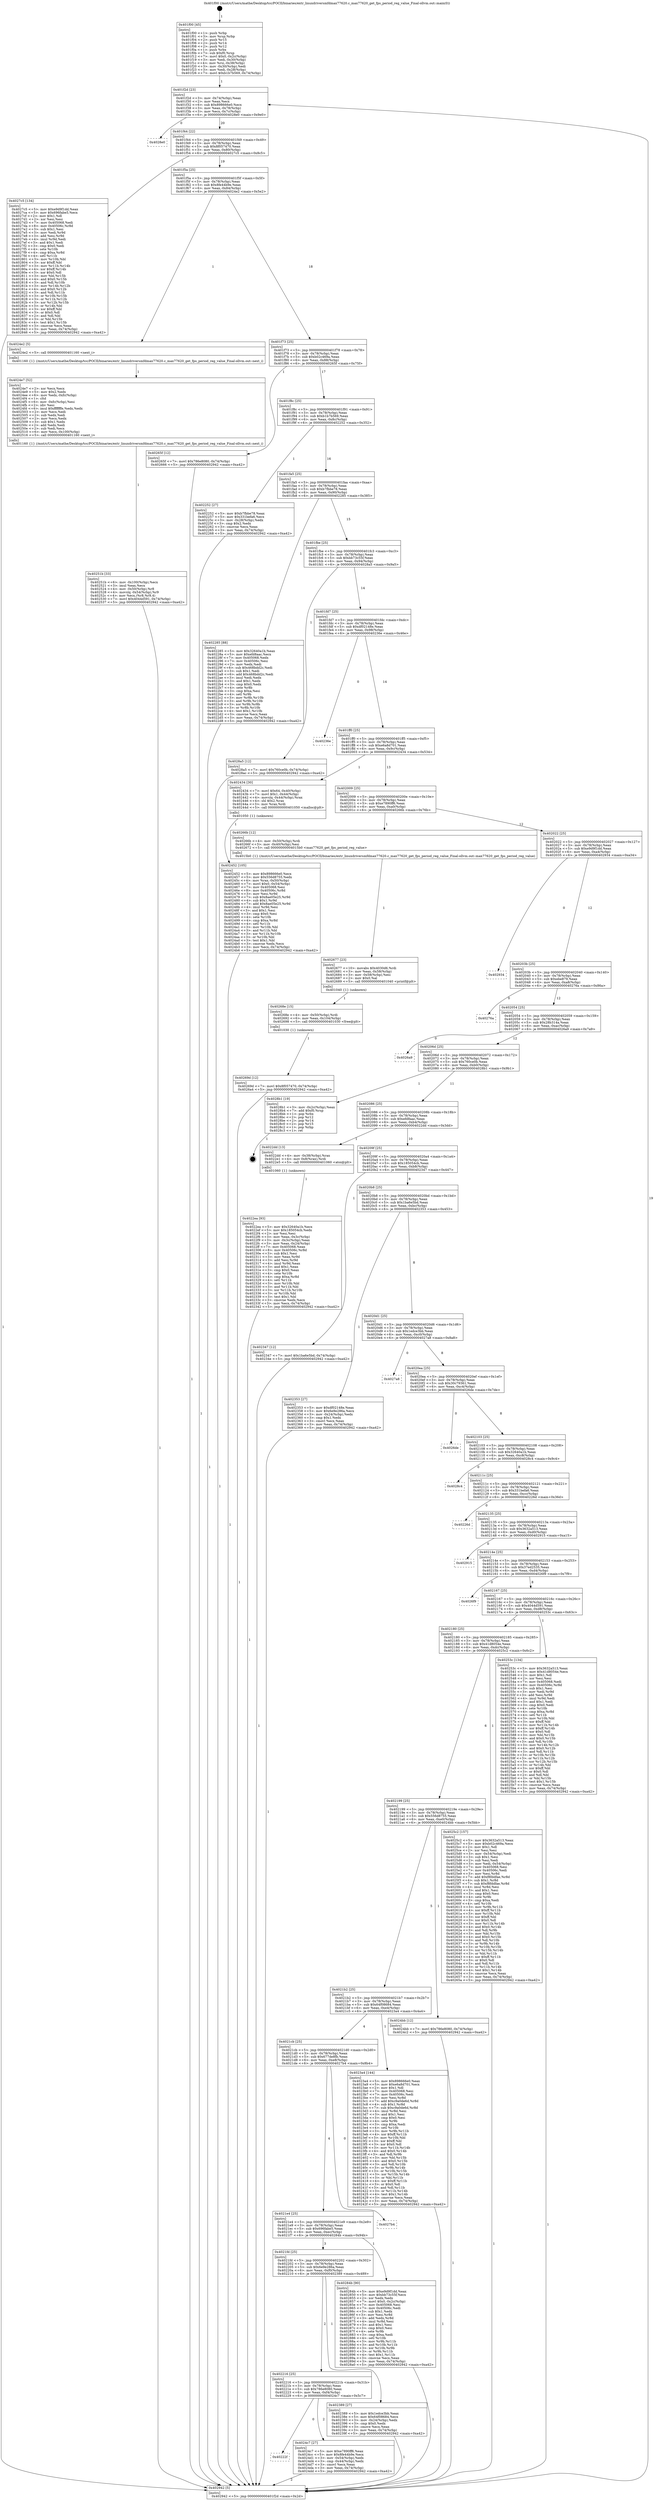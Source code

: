 digraph "0x401f00" {
  label = "0x401f00 (/mnt/c/Users/mathe/Desktop/tcc/POCII/binaries/extr_linuxdriversmfdmax77620.c_max77620_get_fps_period_reg_value_Final-ollvm.out::main(0))"
  labelloc = "t"
  node[shape=record]

  Entry [label="",width=0.3,height=0.3,shape=circle,fillcolor=black,style=filled]
  "0x401f2d" [label="{
     0x401f2d [23]\l
     | [instrs]\l
     &nbsp;&nbsp;0x401f2d \<+3\>: mov -0x74(%rbp),%eax\l
     &nbsp;&nbsp;0x401f30 \<+2\>: mov %eax,%ecx\l
     &nbsp;&nbsp;0x401f32 \<+6\>: sub $0x898666e0,%ecx\l
     &nbsp;&nbsp;0x401f38 \<+3\>: mov %eax,-0x78(%rbp)\l
     &nbsp;&nbsp;0x401f3b \<+3\>: mov %ecx,-0x7c(%rbp)\l
     &nbsp;&nbsp;0x401f3e \<+6\>: je 00000000004028e0 \<main+0x9e0\>\l
  }"]
  "0x4028e0" [label="{
     0x4028e0\l
  }", style=dashed]
  "0x401f44" [label="{
     0x401f44 [22]\l
     | [instrs]\l
     &nbsp;&nbsp;0x401f44 \<+5\>: jmp 0000000000401f49 \<main+0x49\>\l
     &nbsp;&nbsp;0x401f49 \<+3\>: mov -0x78(%rbp),%eax\l
     &nbsp;&nbsp;0x401f4c \<+5\>: sub $0x8f057470,%eax\l
     &nbsp;&nbsp;0x401f51 \<+3\>: mov %eax,-0x80(%rbp)\l
     &nbsp;&nbsp;0x401f54 \<+6\>: je 00000000004027c5 \<main+0x8c5\>\l
  }"]
  Exit [label="",width=0.3,height=0.3,shape=circle,fillcolor=black,style=filled,peripheries=2]
  "0x4027c5" [label="{
     0x4027c5 [134]\l
     | [instrs]\l
     &nbsp;&nbsp;0x4027c5 \<+5\>: mov $0xe9d9f1dd,%eax\l
     &nbsp;&nbsp;0x4027ca \<+5\>: mov $0x696fabe5,%ecx\l
     &nbsp;&nbsp;0x4027cf \<+2\>: mov $0x1,%dl\l
     &nbsp;&nbsp;0x4027d1 \<+2\>: xor %esi,%esi\l
     &nbsp;&nbsp;0x4027d3 \<+7\>: mov 0x405068,%edi\l
     &nbsp;&nbsp;0x4027da \<+8\>: mov 0x40506c,%r8d\l
     &nbsp;&nbsp;0x4027e2 \<+3\>: sub $0x1,%esi\l
     &nbsp;&nbsp;0x4027e5 \<+3\>: mov %edi,%r9d\l
     &nbsp;&nbsp;0x4027e8 \<+3\>: add %esi,%r9d\l
     &nbsp;&nbsp;0x4027eb \<+4\>: imul %r9d,%edi\l
     &nbsp;&nbsp;0x4027ef \<+3\>: and $0x1,%edi\l
     &nbsp;&nbsp;0x4027f2 \<+3\>: cmp $0x0,%edi\l
     &nbsp;&nbsp;0x4027f5 \<+4\>: sete %r10b\l
     &nbsp;&nbsp;0x4027f9 \<+4\>: cmp $0xa,%r8d\l
     &nbsp;&nbsp;0x4027fd \<+4\>: setl %r11b\l
     &nbsp;&nbsp;0x402801 \<+3\>: mov %r10b,%bl\l
     &nbsp;&nbsp;0x402804 \<+3\>: xor $0xff,%bl\l
     &nbsp;&nbsp;0x402807 \<+3\>: mov %r11b,%r14b\l
     &nbsp;&nbsp;0x40280a \<+4\>: xor $0xff,%r14b\l
     &nbsp;&nbsp;0x40280e \<+3\>: xor $0x0,%dl\l
     &nbsp;&nbsp;0x402811 \<+3\>: mov %bl,%r15b\l
     &nbsp;&nbsp;0x402814 \<+4\>: and $0x0,%r15b\l
     &nbsp;&nbsp;0x402818 \<+3\>: and %dl,%r10b\l
     &nbsp;&nbsp;0x40281b \<+3\>: mov %r14b,%r12b\l
     &nbsp;&nbsp;0x40281e \<+4\>: and $0x0,%r12b\l
     &nbsp;&nbsp;0x402822 \<+3\>: and %dl,%r11b\l
     &nbsp;&nbsp;0x402825 \<+3\>: or %r10b,%r15b\l
     &nbsp;&nbsp;0x402828 \<+3\>: or %r11b,%r12b\l
     &nbsp;&nbsp;0x40282b \<+3\>: xor %r12b,%r15b\l
     &nbsp;&nbsp;0x40282e \<+3\>: or %r14b,%bl\l
     &nbsp;&nbsp;0x402831 \<+3\>: xor $0xff,%bl\l
     &nbsp;&nbsp;0x402834 \<+3\>: or $0x0,%dl\l
     &nbsp;&nbsp;0x402837 \<+2\>: and %dl,%bl\l
     &nbsp;&nbsp;0x402839 \<+3\>: or %bl,%r15b\l
     &nbsp;&nbsp;0x40283c \<+4\>: test $0x1,%r15b\l
     &nbsp;&nbsp;0x402840 \<+3\>: cmovne %ecx,%eax\l
     &nbsp;&nbsp;0x402843 \<+3\>: mov %eax,-0x74(%rbp)\l
     &nbsp;&nbsp;0x402846 \<+5\>: jmp 0000000000402942 \<main+0xa42\>\l
  }"]
  "0x401f5a" [label="{
     0x401f5a [25]\l
     | [instrs]\l
     &nbsp;&nbsp;0x401f5a \<+5\>: jmp 0000000000401f5f \<main+0x5f\>\l
     &nbsp;&nbsp;0x401f5f \<+3\>: mov -0x78(%rbp),%eax\l
     &nbsp;&nbsp;0x401f62 \<+5\>: sub $0x8fe44b9e,%eax\l
     &nbsp;&nbsp;0x401f67 \<+6\>: mov %eax,-0x84(%rbp)\l
     &nbsp;&nbsp;0x401f6d \<+6\>: je 00000000004024e2 \<main+0x5e2\>\l
  }"]
  "0x40269d" [label="{
     0x40269d [12]\l
     | [instrs]\l
     &nbsp;&nbsp;0x40269d \<+7\>: movl $0x8f057470,-0x74(%rbp)\l
     &nbsp;&nbsp;0x4026a4 \<+5\>: jmp 0000000000402942 \<main+0xa42\>\l
  }"]
  "0x4024e2" [label="{
     0x4024e2 [5]\l
     | [instrs]\l
     &nbsp;&nbsp;0x4024e2 \<+5\>: call 0000000000401160 \<next_i\>\l
     | [calls]\l
     &nbsp;&nbsp;0x401160 \{1\} (/mnt/c/Users/mathe/Desktop/tcc/POCII/binaries/extr_linuxdriversmfdmax77620.c_max77620_get_fps_period_reg_value_Final-ollvm.out::next_i)\l
  }"]
  "0x401f73" [label="{
     0x401f73 [25]\l
     | [instrs]\l
     &nbsp;&nbsp;0x401f73 \<+5\>: jmp 0000000000401f78 \<main+0x78\>\l
     &nbsp;&nbsp;0x401f78 \<+3\>: mov -0x78(%rbp),%eax\l
     &nbsp;&nbsp;0x401f7b \<+5\>: sub $0xb02c469a,%eax\l
     &nbsp;&nbsp;0x401f80 \<+6\>: mov %eax,-0x88(%rbp)\l
     &nbsp;&nbsp;0x401f86 \<+6\>: je 000000000040265f \<main+0x75f\>\l
  }"]
  "0x40268e" [label="{
     0x40268e [15]\l
     | [instrs]\l
     &nbsp;&nbsp;0x40268e \<+4\>: mov -0x50(%rbp),%rdi\l
     &nbsp;&nbsp;0x402692 \<+6\>: mov %eax,-0x104(%rbp)\l
     &nbsp;&nbsp;0x402698 \<+5\>: call 0000000000401030 \<free@plt\>\l
     | [calls]\l
     &nbsp;&nbsp;0x401030 \{1\} (unknown)\l
  }"]
  "0x40265f" [label="{
     0x40265f [12]\l
     | [instrs]\l
     &nbsp;&nbsp;0x40265f \<+7\>: movl $0x786e8080,-0x74(%rbp)\l
     &nbsp;&nbsp;0x402666 \<+5\>: jmp 0000000000402942 \<main+0xa42\>\l
  }"]
  "0x401f8c" [label="{
     0x401f8c [25]\l
     | [instrs]\l
     &nbsp;&nbsp;0x401f8c \<+5\>: jmp 0000000000401f91 \<main+0x91\>\l
     &nbsp;&nbsp;0x401f91 \<+3\>: mov -0x78(%rbp),%eax\l
     &nbsp;&nbsp;0x401f94 \<+5\>: sub $0xb1b7b569,%eax\l
     &nbsp;&nbsp;0x401f99 \<+6\>: mov %eax,-0x8c(%rbp)\l
     &nbsp;&nbsp;0x401f9f \<+6\>: je 0000000000402252 \<main+0x352\>\l
  }"]
  "0x402677" [label="{
     0x402677 [23]\l
     | [instrs]\l
     &nbsp;&nbsp;0x402677 \<+10\>: movabs $0x4030d6,%rdi\l
     &nbsp;&nbsp;0x402681 \<+3\>: mov %eax,-0x58(%rbp)\l
     &nbsp;&nbsp;0x402684 \<+3\>: mov -0x58(%rbp),%esi\l
     &nbsp;&nbsp;0x402687 \<+2\>: mov $0x0,%al\l
     &nbsp;&nbsp;0x402689 \<+5\>: call 0000000000401040 \<printf@plt\>\l
     | [calls]\l
     &nbsp;&nbsp;0x401040 \{1\} (unknown)\l
  }"]
  "0x402252" [label="{
     0x402252 [27]\l
     | [instrs]\l
     &nbsp;&nbsp;0x402252 \<+5\>: mov $0xb7fbbe78,%eax\l
     &nbsp;&nbsp;0x402257 \<+5\>: mov $0x331befa6,%ecx\l
     &nbsp;&nbsp;0x40225c \<+3\>: mov -0x28(%rbp),%edx\l
     &nbsp;&nbsp;0x40225f \<+3\>: cmp $0x2,%edx\l
     &nbsp;&nbsp;0x402262 \<+3\>: cmovne %ecx,%eax\l
     &nbsp;&nbsp;0x402265 \<+3\>: mov %eax,-0x74(%rbp)\l
     &nbsp;&nbsp;0x402268 \<+5\>: jmp 0000000000402942 \<main+0xa42\>\l
  }"]
  "0x401fa5" [label="{
     0x401fa5 [25]\l
     | [instrs]\l
     &nbsp;&nbsp;0x401fa5 \<+5\>: jmp 0000000000401faa \<main+0xaa\>\l
     &nbsp;&nbsp;0x401faa \<+3\>: mov -0x78(%rbp),%eax\l
     &nbsp;&nbsp;0x401fad \<+5\>: sub $0xb7fbbe78,%eax\l
     &nbsp;&nbsp;0x401fb2 \<+6\>: mov %eax,-0x90(%rbp)\l
     &nbsp;&nbsp;0x401fb8 \<+6\>: je 0000000000402285 \<main+0x385\>\l
  }"]
  "0x402942" [label="{
     0x402942 [5]\l
     | [instrs]\l
     &nbsp;&nbsp;0x402942 \<+5\>: jmp 0000000000401f2d \<main+0x2d\>\l
  }"]
  "0x401f00" [label="{
     0x401f00 [45]\l
     | [instrs]\l
     &nbsp;&nbsp;0x401f00 \<+1\>: push %rbp\l
     &nbsp;&nbsp;0x401f01 \<+3\>: mov %rsp,%rbp\l
     &nbsp;&nbsp;0x401f04 \<+2\>: push %r15\l
     &nbsp;&nbsp;0x401f06 \<+2\>: push %r14\l
     &nbsp;&nbsp;0x401f08 \<+2\>: push %r12\l
     &nbsp;&nbsp;0x401f0a \<+1\>: push %rbx\l
     &nbsp;&nbsp;0x401f0b \<+7\>: sub $0xf0,%rsp\l
     &nbsp;&nbsp;0x401f12 \<+7\>: movl $0x0,-0x2c(%rbp)\l
     &nbsp;&nbsp;0x401f19 \<+3\>: mov %edi,-0x30(%rbp)\l
     &nbsp;&nbsp;0x401f1c \<+4\>: mov %rsi,-0x38(%rbp)\l
     &nbsp;&nbsp;0x401f20 \<+3\>: mov -0x30(%rbp),%edi\l
     &nbsp;&nbsp;0x401f23 \<+3\>: mov %edi,-0x28(%rbp)\l
     &nbsp;&nbsp;0x401f26 \<+7\>: movl $0xb1b7b569,-0x74(%rbp)\l
  }"]
  "0x40251b" [label="{
     0x40251b [33]\l
     | [instrs]\l
     &nbsp;&nbsp;0x40251b \<+6\>: mov -0x100(%rbp),%ecx\l
     &nbsp;&nbsp;0x402521 \<+3\>: imul %eax,%ecx\l
     &nbsp;&nbsp;0x402524 \<+4\>: mov -0x50(%rbp),%r8\l
     &nbsp;&nbsp;0x402528 \<+4\>: movslq -0x54(%rbp),%r9\l
     &nbsp;&nbsp;0x40252c \<+4\>: mov %ecx,(%r8,%r9,4)\l
     &nbsp;&nbsp;0x402530 \<+7\>: movl $0x4044d591,-0x74(%rbp)\l
     &nbsp;&nbsp;0x402537 \<+5\>: jmp 0000000000402942 \<main+0xa42\>\l
  }"]
  "0x402285" [label="{
     0x402285 [88]\l
     | [instrs]\l
     &nbsp;&nbsp;0x402285 \<+5\>: mov $0x32640a1b,%eax\l
     &nbsp;&nbsp;0x40228a \<+5\>: mov $0xefd8aac,%ecx\l
     &nbsp;&nbsp;0x40228f \<+7\>: mov 0x405068,%edx\l
     &nbsp;&nbsp;0x402296 \<+7\>: mov 0x40506c,%esi\l
     &nbsp;&nbsp;0x40229d \<+2\>: mov %edx,%edi\l
     &nbsp;&nbsp;0x40229f \<+6\>: sub $0x468bdd2c,%edi\l
     &nbsp;&nbsp;0x4022a5 \<+3\>: sub $0x1,%edi\l
     &nbsp;&nbsp;0x4022a8 \<+6\>: add $0x468bdd2c,%edi\l
     &nbsp;&nbsp;0x4022ae \<+3\>: imul %edi,%edx\l
     &nbsp;&nbsp;0x4022b1 \<+3\>: and $0x1,%edx\l
     &nbsp;&nbsp;0x4022b4 \<+3\>: cmp $0x0,%edx\l
     &nbsp;&nbsp;0x4022b7 \<+4\>: sete %r8b\l
     &nbsp;&nbsp;0x4022bb \<+3\>: cmp $0xa,%esi\l
     &nbsp;&nbsp;0x4022be \<+4\>: setl %r9b\l
     &nbsp;&nbsp;0x4022c2 \<+3\>: mov %r8b,%r10b\l
     &nbsp;&nbsp;0x4022c5 \<+3\>: and %r9b,%r10b\l
     &nbsp;&nbsp;0x4022c8 \<+3\>: xor %r9b,%r8b\l
     &nbsp;&nbsp;0x4022cb \<+3\>: or %r8b,%r10b\l
     &nbsp;&nbsp;0x4022ce \<+4\>: test $0x1,%r10b\l
     &nbsp;&nbsp;0x4022d2 \<+3\>: cmovne %ecx,%eax\l
     &nbsp;&nbsp;0x4022d5 \<+3\>: mov %eax,-0x74(%rbp)\l
     &nbsp;&nbsp;0x4022d8 \<+5\>: jmp 0000000000402942 \<main+0xa42\>\l
  }"]
  "0x401fbe" [label="{
     0x401fbe [25]\l
     | [instrs]\l
     &nbsp;&nbsp;0x401fbe \<+5\>: jmp 0000000000401fc3 \<main+0xc3\>\l
     &nbsp;&nbsp;0x401fc3 \<+3\>: mov -0x78(%rbp),%eax\l
     &nbsp;&nbsp;0x401fc6 \<+5\>: sub $0xbb73c55f,%eax\l
     &nbsp;&nbsp;0x401fcb \<+6\>: mov %eax,-0x94(%rbp)\l
     &nbsp;&nbsp;0x401fd1 \<+6\>: je 00000000004028a5 \<main+0x9a5\>\l
  }"]
  "0x4024e7" [label="{
     0x4024e7 [52]\l
     | [instrs]\l
     &nbsp;&nbsp;0x4024e7 \<+2\>: xor %ecx,%ecx\l
     &nbsp;&nbsp;0x4024e9 \<+5\>: mov $0x2,%edx\l
     &nbsp;&nbsp;0x4024ee \<+6\>: mov %edx,-0xfc(%rbp)\l
     &nbsp;&nbsp;0x4024f4 \<+1\>: cltd\l
     &nbsp;&nbsp;0x4024f5 \<+6\>: mov -0xfc(%rbp),%esi\l
     &nbsp;&nbsp;0x4024fb \<+2\>: idiv %esi\l
     &nbsp;&nbsp;0x4024fd \<+6\>: imul $0xfffffffe,%edx,%edx\l
     &nbsp;&nbsp;0x402503 \<+2\>: mov %ecx,%edi\l
     &nbsp;&nbsp;0x402505 \<+2\>: sub %edx,%edi\l
     &nbsp;&nbsp;0x402507 \<+2\>: mov %ecx,%edx\l
     &nbsp;&nbsp;0x402509 \<+3\>: sub $0x1,%edx\l
     &nbsp;&nbsp;0x40250c \<+2\>: add %edx,%edi\l
     &nbsp;&nbsp;0x40250e \<+2\>: sub %edi,%ecx\l
     &nbsp;&nbsp;0x402510 \<+6\>: mov %ecx,-0x100(%rbp)\l
     &nbsp;&nbsp;0x402516 \<+5\>: call 0000000000401160 \<next_i\>\l
     | [calls]\l
     &nbsp;&nbsp;0x401160 \{1\} (/mnt/c/Users/mathe/Desktop/tcc/POCII/binaries/extr_linuxdriversmfdmax77620.c_max77620_get_fps_period_reg_value_Final-ollvm.out::next_i)\l
  }"]
  "0x4028a5" [label="{
     0x4028a5 [12]\l
     | [instrs]\l
     &nbsp;&nbsp;0x4028a5 \<+7\>: movl $0x760ce0b,-0x74(%rbp)\l
     &nbsp;&nbsp;0x4028ac \<+5\>: jmp 0000000000402942 \<main+0xa42\>\l
  }"]
  "0x401fd7" [label="{
     0x401fd7 [25]\l
     | [instrs]\l
     &nbsp;&nbsp;0x401fd7 \<+5\>: jmp 0000000000401fdc \<main+0xdc\>\l
     &nbsp;&nbsp;0x401fdc \<+3\>: mov -0x78(%rbp),%eax\l
     &nbsp;&nbsp;0x401fdf \<+5\>: sub $0xdf02148e,%eax\l
     &nbsp;&nbsp;0x401fe4 \<+6\>: mov %eax,-0x98(%rbp)\l
     &nbsp;&nbsp;0x401fea \<+6\>: je 000000000040236e \<main+0x46e\>\l
  }"]
  "0x40222f" [label="{
     0x40222f\l
  }", style=dashed]
  "0x40236e" [label="{
     0x40236e\l
  }", style=dashed]
  "0x401ff0" [label="{
     0x401ff0 [25]\l
     | [instrs]\l
     &nbsp;&nbsp;0x401ff0 \<+5\>: jmp 0000000000401ff5 \<main+0xf5\>\l
     &nbsp;&nbsp;0x401ff5 \<+3\>: mov -0x78(%rbp),%eax\l
     &nbsp;&nbsp;0x401ff8 \<+5\>: sub $0xe6a8d701,%eax\l
     &nbsp;&nbsp;0x401ffd \<+6\>: mov %eax,-0x9c(%rbp)\l
     &nbsp;&nbsp;0x402003 \<+6\>: je 0000000000402434 \<main+0x534\>\l
  }"]
  "0x4024c7" [label="{
     0x4024c7 [27]\l
     | [instrs]\l
     &nbsp;&nbsp;0x4024c7 \<+5\>: mov $0xe7890ff6,%eax\l
     &nbsp;&nbsp;0x4024cc \<+5\>: mov $0x8fe44b9e,%ecx\l
     &nbsp;&nbsp;0x4024d1 \<+3\>: mov -0x54(%rbp),%edx\l
     &nbsp;&nbsp;0x4024d4 \<+3\>: cmp -0x44(%rbp),%edx\l
     &nbsp;&nbsp;0x4024d7 \<+3\>: cmovl %ecx,%eax\l
     &nbsp;&nbsp;0x4024da \<+3\>: mov %eax,-0x74(%rbp)\l
     &nbsp;&nbsp;0x4024dd \<+5\>: jmp 0000000000402942 \<main+0xa42\>\l
  }"]
  "0x402434" [label="{
     0x402434 [30]\l
     | [instrs]\l
     &nbsp;&nbsp;0x402434 \<+7\>: movl $0x64,-0x40(%rbp)\l
     &nbsp;&nbsp;0x40243b \<+7\>: movl $0x1,-0x44(%rbp)\l
     &nbsp;&nbsp;0x402442 \<+4\>: movslq -0x44(%rbp),%rax\l
     &nbsp;&nbsp;0x402446 \<+4\>: shl $0x2,%rax\l
     &nbsp;&nbsp;0x40244a \<+3\>: mov %rax,%rdi\l
     &nbsp;&nbsp;0x40244d \<+5\>: call 0000000000401050 \<malloc@plt\>\l
     | [calls]\l
     &nbsp;&nbsp;0x401050 \{1\} (unknown)\l
  }"]
  "0x402009" [label="{
     0x402009 [25]\l
     | [instrs]\l
     &nbsp;&nbsp;0x402009 \<+5\>: jmp 000000000040200e \<main+0x10e\>\l
     &nbsp;&nbsp;0x40200e \<+3\>: mov -0x78(%rbp),%eax\l
     &nbsp;&nbsp;0x402011 \<+5\>: sub $0xe7890ff6,%eax\l
     &nbsp;&nbsp;0x402016 \<+6\>: mov %eax,-0xa0(%rbp)\l
     &nbsp;&nbsp;0x40201c \<+6\>: je 000000000040266b \<main+0x76b\>\l
  }"]
  "0x402452" [label="{
     0x402452 [105]\l
     | [instrs]\l
     &nbsp;&nbsp;0x402452 \<+5\>: mov $0x898666e0,%ecx\l
     &nbsp;&nbsp;0x402457 \<+5\>: mov $0x556d8755,%edx\l
     &nbsp;&nbsp;0x40245c \<+4\>: mov %rax,-0x50(%rbp)\l
     &nbsp;&nbsp;0x402460 \<+7\>: movl $0x0,-0x54(%rbp)\l
     &nbsp;&nbsp;0x402467 \<+7\>: mov 0x405068,%esi\l
     &nbsp;&nbsp;0x40246e \<+8\>: mov 0x40506c,%r8d\l
     &nbsp;&nbsp;0x402476 \<+3\>: mov %esi,%r9d\l
     &nbsp;&nbsp;0x402479 \<+7\>: sub $0x8ae05e25,%r9d\l
     &nbsp;&nbsp;0x402480 \<+4\>: sub $0x1,%r9d\l
     &nbsp;&nbsp;0x402484 \<+7\>: add $0x8ae05e25,%r9d\l
     &nbsp;&nbsp;0x40248b \<+4\>: imul %r9d,%esi\l
     &nbsp;&nbsp;0x40248f \<+3\>: and $0x1,%esi\l
     &nbsp;&nbsp;0x402492 \<+3\>: cmp $0x0,%esi\l
     &nbsp;&nbsp;0x402495 \<+4\>: sete %r10b\l
     &nbsp;&nbsp;0x402499 \<+4\>: cmp $0xa,%r8d\l
     &nbsp;&nbsp;0x40249d \<+4\>: setl %r11b\l
     &nbsp;&nbsp;0x4024a1 \<+3\>: mov %r10b,%bl\l
     &nbsp;&nbsp;0x4024a4 \<+3\>: and %r11b,%bl\l
     &nbsp;&nbsp;0x4024a7 \<+3\>: xor %r11b,%r10b\l
     &nbsp;&nbsp;0x4024aa \<+3\>: or %r10b,%bl\l
     &nbsp;&nbsp;0x4024ad \<+3\>: test $0x1,%bl\l
     &nbsp;&nbsp;0x4024b0 \<+3\>: cmovne %edx,%ecx\l
     &nbsp;&nbsp;0x4024b3 \<+3\>: mov %ecx,-0x74(%rbp)\l
     &nbsp;&nbsp;0x4024b6 \<+5\>: jmp 0000000000402942 \<main+0xa42\>\l
  }"]
  "0x40266b" [label="{
     0x40266b [12]\l
     | [instrs]\l
     &nbsp;&nbsp;0x40266b \<+4\>: mov -0x50(%rbp),%rdi\l
     &nbsp;&nbsp;0x40266f \<+3\>: mov -0x40(%rbp),%esi\l
     &nbsp;&nbsp;0x402672 \<+5\>: call 00000000004015b0 \<max77620_get_fps_period_reg_value\>\l
     | [calls]\l
     &nbsp;&nbsp;0x4015b0 \{1\} (/mnt/c/Users/mathe/Desktop/tcc/POCII/binaries/extr_linuxdriversmfdmax77620.c_max77620_get_fps_period_reg_value_Final-ollvm.out::max77620_get_fps_period_reg_value)\l
  }"]
  "0x402022" [label="{
     0x402022 [25]\l
     | [instrs]\l
     &nbsp;&nbsp;0x402022 \<+5\>: jmp 0000000000402027 \<main+0x127\>\l
     &nbsp;&nbsp;0x402027 \<+3\>: mov -0x78(%rbp),%eax\l
     &nbsp;&nbsp;0x40202a \<+5\>: sub $0xe9d9f1dd,%eax\l
     &nbsp;&nbsp;0x40202f \<+6\>: mov %eax,-0xa4(%rbp)\l
     &nbsp;&nbsp;0x402035 \<+6\>: je 0000000000402934 \<main+0xa34\>\l
  }"]
  "0x402216" [label="{
     0x402216 [25]\l
     | [instrs]\l
     &nbsp;&nbsp;0x402216 \<+5\>: jmp 000000000040221b \<main+0x31b\>\l
     &nbsp;&nbsp;0x40221b \<+3\>: mov -0x78(%rbp),%eax\l
     &nbsp;&nbsp;0x40221e \<+5\>: sub $0x786e8080,%eax\l
     &nbsp;&nbsp;0x402223 \<+6\>: mov %eax,-0xf4(%rbp)\l
     &nbsp;&nbsp;0x402229 \<+6\>: je 00000000004024c7 \<main+0x5c7\>\l
  }"]
  "0x402934" [label="{
     0x402934\l
  }", style=dashed]
  "0x40203b" [label="{
     0x40203b [25]\l
     | [instrs]\l
     &nbsp;&nbsp;0x40203b \<+5\>: jmp 0000000000402040 \<main+0x140\>\l
     &nbsp;&nbsp;0x402040 \<+3\>: mov -0x78(%rbp),%eax\l
     &nbsp;&nbsp;0x402043 \<+5\>: sub $0xebe879,%eax\l
     &nbsp;&nbsp;0x402048 \<+6\>: mov %eax,-0xa8(%rbp)\l
     &nbsp;&nbsp;0x40204e \<+6\>: je 000000000040276a \<main+0x86a\>\l
  }"]
  "0x402389" [label="{
     0x402389 [27]\l
     | [instrs]\l
     &nbsp;&nbsp;0x402389 \<+5\>: mov $0x1edce3bb,%eax\l
     &nbsp;&nbsp;0x40238e \<+5\>: mov $0x64f08684,%ecx\l
     &nbsp;&nbsp;0x402393 \<+3\>: mov -0x24(%rbp),%edx\l
     &nbsp;&nbsp;0x402396 \<+3\>: cmp $0x0,%edx\l
     &nbsp;&nbsp;0x402399 \<+3\>: cmove %ecx,%eax\l
     &nbsp;&nbsp;0x40239c \<+3\>: mov %eax,-0x74(%rbp)\l
     &nbsp;&nbsp;0x40239f \<+5\>: jmp 0000000000402942 \<main+0xa42\>\l
  }"]
  "0x40276a" [label="{
     0x40276a\l
  }", style=dashed]
  "0x402054" [label="{
     0x402054 [25]\l
     | [instrs]\l
     &nbsp;&nbsp;0x402054 \<+5\>: jmp 0000000000402059 \<main+0x159\>\l
     &nbsp;&nbsp;0x402059 \<+3\>: mov -0x78(%rbp),%eax\l
     &nbsp;&nbsp;0x40205c \<+5\>: sub $0x28b314a,%eax\l
     &nbsp;&nbsp;0x402061 \<+6\>: mov %eax,-0xac(%rbp)\l
     &nbsp;&nbsp;0x402067 \<+6\>: je 00000000004026a9 \<main+0x7a9\>\l
  }"]
  "0x4021fd" [label="{
     0x4021fd [25]\l
     | [instrs]\l
     &nbsp;&nbsp;0x4021fd \<+5\>: jmp 0000000000402202 \<main+0x302\>\l
     &nbsp;&nbsp;0x402202 \<+3\>: mov -0x78(%rbp),%eax\l
     &nbsp;&nbsp;0x402205 \<+5\>: sub $0x6e9e286a,%eax\l
     &nbsp;&nbsp;0x40220a \<+6\>: mov %eax,-0xf0(%rbp)\l
     &nbsp;&nbsp;0x402210 \<+6\>: je 0000000000402389 \<main+0x489\>\l
  }"]
  "0x4026a9" [label="{
     0x4026a9\l
  }", style=dashed]
  "0x40206d" [label="{
     0x40206d [25]\l
     | [instrs]\l
     &nbsp;&nbsp;0x40206d \<+5\>: jmp 0000000000402072 \<main+0x172\>\l
     &nbsp;&nbsp;0x402072 \<+3\>: mov -0x78(%rbp),%eax\l
     &nbsp;&nbsp;0x402075 \<+5\>: sub $0x760ce0b,%eax\l
     &nbsp;&nbsp;0x40207a \<+6\>: mov %eax,-0xb0(%rbp)\l
     &nbsp;&nbsp;0x402080 \<+6\>: je 00000000004028b1 \<main+0x9b1\>\l
  }"]
  "0x40284b" [label="{
     0x40284b [90]\l
     | [instrs]\l
     &nbsp;&nbsp;0x40284b \<+5\>: mov $0xe9d9f1dd,%eax\l
     &nbsp;&nbsp;0x402850 \<+5\>: mov $0xbb73c55f,%ecx\l
     &nbsp;&nbsp;0x402855 \<+2\>: xor %edx,%edx\l
     &nbsp;&nbsp;0x402857 \<+7\>: movl $0x0,-0x2c(%rbp)\l
     &nbsp;&nbsp;0x40285e \<+7\>: mov 0x405068,%esi\l
     &nbsp;&nbsp;0x402865 \<+7\>: mov 0x40506c,%edi\l
     &nbsp;&nbsp;0x40286c \<+3\>: sub $0x1,%edx\l
     &nbsp;&nbsp;0x40286f \<+3\>: mov %esi,%r8d\l
     &nbsp;&nbsp;0x402872 \<+3\>: add %edx,%r8d\l
     &nbsp;&nbsp;0x402875 \<+4\>: imul %r8d,%esi\l
     &nbsp;&nbsp;0x402879 \<+3\>: and $0x1,%esi\l
     &nbsp;&nbsp;0x40287c \<+3\>: cmp $0x0,%esi\l
     &nbsp;&nbsp;0x40287f \<+4\>: sete %r9b\l
     &nbsp;&nbsp;0x402883 \<+3\>: cmp $0xa,%edi\l
     &nbsp;&nbsp;0x402886 \<+4\>: setl %r10b\l
     &nbsp;&nbsp;0x40288a \<+3\>: mov %r9b,%r11b\l
     &nbsp;&nbsp;0x40288d \<+3\>: and %r10b,%r11b\l
     &nbsp;&nbsp;0x402890 \<+3\>: xor %r10b,%r9b\l
     &nbsp;&nbsp;0x402893 \<+3\>: or %r9b,%r11b\l
     &nbsp;&nbsp;0x402896 \<+4\>: test $0x1,%r11b\l
     &nbsp;&nbsp;0x40289a \<+3\>: cmovne %ecx,%eax\l
     &nbsp;&nbsp;0x40289d \<+3\>: mov %eax,-0x74(%rbp)\l
     &nbsp;&nbsp;0x4028a0 \<+5\>: jmp 0000000000402942 \<main+0xa42\>\l
  }"]
  "0x4028b1" [label="{
     0x4028b1 [19]\l
     | [instrs]\l
     &nbsp;&nbsp;0x4028b1 \<+3\>: mov -0x2c(%rbp),%eax\l
     &nbsp;&nbsp;0x4028b4 \<+7\>: add $0xf0,%rsp\l
     &nbsp;&nbsp;0x4028bb \<+1\>: pop %rbx\l
     &nbsp;&nbsp;0x4028bc \<+2\>: pop %r12\l
     &nbsp;&nbsp;0x4028be \<+2\>: pop %r14\l
     &nbsp;&nbsp;0x4028c0 \<+2\>: pop %r15\l
     &nbsp;&nbsp;0x4028c2 \<+1\>: pop %rbp\l
     &nbsp;&nbsp;0x4028c3 \<+1\>: ret\l
  }"]
  "0x402086" [label="{
     0x402086 [25]\l
     | [instrs]\l
     &nbsp;&nbsp;0x402086 \<+5\>: jmp 000000000040208b \<main+0x18b\>\l
     &nbsp;&nbsp;0x40208b \<+3\>: mov -0x78(%rbp),%eax\l
     &nbsp;&nbsp;0x40208e \<+5\>: sub $0xefd8aac,%eax\l
     &nbsp;&nbsp;0x402093 \<+6\>: mov %eax,-0xb4(%rbp)\l
     &nbsp;&nbsp;0x402099 \<+6\>: je 00000000004022dd \<main+0x3dd\>\l
  }"]
  "0x4021e4" [label="{
     0x4021e4 [25]\l
     | [instrs]\l
     &nbsp;&nbsp;0x4021e4 \<+5\>: jmp 00000000004021e9 \<main+0x2e9\>\l
     &nbsp;&nbsp;0x4021e9 \<+3\>: mov -0x78(%rbp),%eax\l
     &nbsp;&nbsp;0x4021ec \<+5\>: sub $0x696fabe5,%eax\l
     &nbsp;&nbsp;0x4021f1 \<+6\>: mov %eax,-0xec(%rbp)\l
     &nbsp;&nbsp;0x4021f7 \<+6\>: je 000000000040284b \<main+0x94b\>\l
  }"]
  "0x4022dd" [label="{
     0x4022dd [13]\l
     | [instrs]\l
     &nbsp;&nbsp;0x4022dd \<+4\>: mov -0x38(%rbp),%rax\l
     &nbsp;&nbsp;0x4022e1 \<+4\>: mov 0x8(%rax),%rdi\l
     &nbsp;&nbsp;0x4022e5 \<+5\>: call 0000000000401060 \<atoi@plt\>\l
     | [calls]\l
     &nbsp;&nbsp;0x401060 \{1\} (unknown)\l
  }"]
  "0x40209f" [label="{
     0x40209f [25]\l
     | [instrs]\l
     &nbsp;&nbsp;0x40209f \<+5\>: jmp 00000000004020a4 \<main+0x1a4\>\l
     &nbsp;&nbsp;0x4020a4 \<+3\>: mov -0x78(%rbp),%eax\l
     &nbsp;&nbsp;0x4020a7 \<+5\>: sub $0x185054cb,%eax\l
     &nbsp;&nbsp;0x4020ac \<+6\>: mov %eax,-0xb8(%rbp)\l
     &nbsp;&nbsp;0x4020b2 \<+6\>: je 0000000000402347 \<main+0x447\>\l
  }"]
  "0x4022ea" [label="{
     0x4022ea [93]\l
     | [instrs]\l
     &nbsp;&nbsp;0x4022ea \<+5\>: mov $0x32640a1b,%ecx\l
     &nbsp;&nbsp;0x4022ef \<+5\>: mov $0x185054cb,%edx\l
     &nbsp;&nbsp;0x4022f4 \<+2\>: xor %esi,%esi\l
     &nbsp;&nbsp;0x4022f6 \<+3\>: mov %eax,-0x3c(%rbp)\l
     &nbsp;&nbsp;0x4022f9 \<+3\>: mov -0x3c(%rbp),%eax\l
     &nbsp;&nbsp;0x4022fc \<+3\>: mov %eax,-0x24(%rbp)\l
     &nbsp;&nbsp;0x4022ff \<+7\>: mov 0x405068,%eax\l
     &nbsp;&nbsp;0x402306 \<+8\>: mov 0x40506c,%r8d\l
     &nbsp;&nbsp;0x40230e \<+3\>: sub $0x1,%esi\l
     &nbsp;&nbsp;0x402311 \<+3\>: mov %eax,%r9d\l
     &nbsp;&nbsp;0x402314 \<+3\>: add %esi,%r9d\l
     &nbsp;&nbsp;0x402317 \<+4\>: imul %r9d,%eax\l
     &nbsp;&nbsp;0x40231b \<+3\>: and $0x1,%eax\l
     &nbsp;&nbsp;0x40231e \<+3\>: cmp $0x0,%eax\l
     &nbsp;&nbsp;0x402321 \<+4\>: sete %r10b\l
     &nbsp;&nbsp;0x402325 \<+4\>: cmp $0xa,%r8d\l
     &nbsp;&nbsp;0x402329 \<+4\>: setl %r11b\l
     &nbsp;&nbsp;0x40232d \<+3\>: mov %r10b,%bl\l
     &nbsp;&nbsp;0x402330 \<+3\>: and %r11b,%bl\l
     &nbsp;&nbsp;0x402333 \<+3\>: xor %r11b,%r10b\l
     &nbsp;&nbsp;0x402336 \<+3\>: or %r10b,%bl\l
     &nbsp;&nbsp;0x402339 \<+3\>: test $0x1,%bl\l
     &nbsp;&nbsp;0x40233c \<+3\>: cmovne %edx,%ecx\l
     &nbsp;&nbsp;0x40233f \<+3\>: mov %ecx,-0x74(%rbp)\l
     &nbsp;&nbsp;0x402342 \<+5\>: jmp 0000000000402942 \<main+0xa42\>\l
  }"]
  "0x4027b4" [label="{
     0x4027b4\l
  }", style=dashed]
  "0x402347" [label="{
     0x402347 [12]\l
     | [instrs]\l
     &nbsp;&nbsp;0x402347 \<+7\>: movl $0x1ba6e5bd,-0x74(%rbp)\l
     &nbsp;&nbsp;0x40234e \<+5\>: jmp 0000000000402942 \<main+0xa42\>\l
  }"]
  "0x4020b8" [label="{
     0x4020b8 [25]\l
     | [instrs]\l
     &nbsp;&nbsp;0x4020b8 \<+5\>: jmp 00000000004020bd \<main+0x1bd\>\l
     &nbsp;&nbsp;0x4020bd \<+3\>: mov -0x78(%rbp),%eax\l
     &nbsp;&nbsp;0x4020c0 \<+5\>: sub $0x1ba6e5bd,%eax\l
     &nbsp;&nbsp;0x4020c5 \<+6\>: mov %eax,-0xbc(%rbp)\l
     &nbsp;&nbsp;0x4020cb \<+6\>: je 0000000000402353 \<main+0x453\>\l
  }"]
  "0x4021cb" [label="{
     0x4021cb [25]\l
     | [instrs]\l
     &nbsp;&nbsp;0x4021cb \<+5\>: jmp 00000000004021d0 \<main+0x2d0\>\l
     &nbsp;&nbsp;0x4021d0 \<+3\>: mov -0x78(%rbp),%eax\l
     &nbsp;&nbsp;0x4021d3 \<+5\>: sub $0x677de8fb,%eax\l
     &nbsp;&nbsp;0x4021d8 \<+6\>: mov %eax,-0xe8(%rbp)\l
     &nbsp;&nbsp;0x4021de \<+6\>: je 00000000004027b4 \<main+0x8b4\>\l
  }"]
  "0x402353" [label="{
     0x402353 [27]\l
     | [instrs]\l
     &nbsp;&nbsp;0x402353 \<+5\>: mov $0xdf02148e,%eax\l
     &nbsp;&nbsp;0x402358 \<+5\>: mov $0x6e9e286a,%ecx\l
     &nbsp;&nbsp;0x40235d \<+3\>: mov -0x24(%rbp),%edx\l
     &nbsp;&nbsp;0x402360 \<+3\>: cmp $0x1,%edx\l
     &nbsp;&nbsp;0x402363 \<+3\>: cmovl %ecx,%eax\l
     &nbsp;&nbsp;0x402366 \<+3\>: mov %eax,-0x74(%rbp)\l
     &nbsp;&nbsp;0x402369 \<+5\>: jmp 0000000000402942 \<main+0xa42\>\l
  }"]
  "0x4020d1" [label="{
     0x4020d1 [25]\l
     | [instrs]\l
     &nbsp;&nbsp;0x4020d1 \<+5\>: jmp 00000000004020d6 \<main+0x1d6\>\l
     &nbsp;&nbsp;0x4020d6 \<+3\>: mov -0x78(%rbp),%eax\l
     &nbsp;&nbsp;0x4020d9 \<+5\>: sub $0x1edce3bb,%eax\l
     &nbsp;&nbsp;0x4020de \<+6\>: mov %eax,-0xc0(%rbp)\l
     &nbsp;&nbsp;0x4020e4 \<+6\>: je 00000000004027a8 \<main+0x8a8\>\l
  }"]
  "0x4023a4" [label="{
     0x4023a4 [144]\l
     | [instrs]\l
     &nbsp;&nbsp;0x4023a4 \<+5\>: mov $0x898666e0,%eax\l
     &nbsp;&nbsp;0x4023a9 \<+5\>: mov $0xe6a8d701,%ecx\l
     &nbsp;&nbsp;0x4023ae \<+2\>: mov $0x1,%dl\l
     &nbsp;&nbsp;0x4023b0 \<+7\>: mov 0x405068,%esi\l
     &nbsp;&nbsp;0x4023b7 \<+7\>: mov 0x40506c,%edi\l
     &nbsp;&nbsp;0x4023be \<+3\>: mov %esi,%r8d\l
     &nbsp;&nbsp;0x4023c1 \<+7\>: add $0xc9a0de6d,%r8d\l
     &nbsp;&nbsp;0x4023c8 \<+4\>: sub $0x1,%r8d\l
     &nbsp;&nbsp;0x4023cc \<+7\>: sub $0xc9a0de6d,%r8d\l
     &nbsp;&nbsp;0x4023d3 \<+4\>: imul %r8d,%esi\l
     &nbsp;&nbsp;0x4023d7 \<+3\>: and $0x1,%esi\l
     &nbsp;&nbsp;0x4023da \<+3\>: cmp $0x0,%esi\l
     &nbsp;&nbsp;0x4023dd \<+4\>: sete %r9b\l
     &nbsp;&nbsp;0x4023e1 \<+3\>: cmp $0xa,%edi\l
     &nbsp;&nbsp;0x4023e4 \<+4\>: setl %r10b\l
     &nbsp;&nbsp;0x4023e8 \<+3\>: mov %r9b,%r11b\l
     &nbsp;&nbsp;0x4023eb \<+4\>: xor $0xff,%r11b\l
     &nbsp;&nbsp;0x4023ef \<+3\>: mov %r10b,%bl\l
     &nbsp;&nbsp;0x4023f2 \<+3\>: xor $0xff,%bl\l
     &nbsp;&nbsp;0x4023f5 \<+3\>: xor $0x0,%dl\l
     &nbsp;&nbsp;0x4023f8 \<+3\>: mov %r11b,%r14b\l
     &nbsp;&nbsp;0x4023fb \<+4\>: and $0x0,%r14b\l
     &nbsp;&nbsp;0x4023ff \<+3\>: and %dl,%r9b\l
     &nbsp;&nbsp;0x402402 \<+3\>: mov %bl,%r15b\l
     &nbsp;&nbsp;0x402405 \<+4\>: and $0x0,%r15b\l
     &nbsp;&nbsp;0x402409 \<+3\>: and %dl,%r10b\l
     &nbsp;&nbsp;0x40240c \<+3\>: or %r9b,%r14b\l
     &nbsp;&nbsp;0x40240f \<+3\>: or %r10b,%r15b\l
     &nbsp;&nbsp;0x402412 \<+3\>: xor %r15b,%r14b\l
     &nbsp;&nbsp;0x402415 \<+3\>: or %bl,%r11b\l
     &nbsp;&nbsp;0x402418 \<+4\>: xor $0xff,%r11b\l
     &nbsp;&nbsp;0x40241c \<+3\>: or $0x0,%dl\l
     &nbsp;&nbsp;0x40241f \<+3\>: and %dl,%r11b\l
     &nbsp;&nbsp;0x402422 \<+3\>: or %r11b,%r14b\l
     &nbsp;&nbsp;0x402425 \<+4\>: test $0x1,%r14b\l
     &nbsp;&nbsp;0x402429 \<+3\>: cmovne %ecx,%eax\l
     &nbsp;&nbsp;0x40242c \<+3\>: mov %eax,-0x74(%rbp)\l
     &nbsp;&nbsp;0x40242f \<+5\>: jmp 0000000000402942 \<main+0xa42\>\l
  }"]
  "0x4027a8" [label="{
     0x4027a8\l
  }", style=dashed]
  "0x4020ea" [label="{
     0x4020ea [25]\l
     | [instrs]\l
     &nbsp;&nbsp;0x4020ea \<+5\>: jmp 00000000004020ef \<main+0x1ef\>\l
     &nbsp;&nbsp;0x4020ef \<+3\>: mov -0x78(%rbp),%eax\l
     &nbsp;&nbsp;0x4020f2 \<+5\>: sub $0x30c79361,%eax\l
     &nbsp;&nbsp;0x4020f7 \<+6\>: mov %eax,-0xc4(%rbp)\l
     &nbsp;&nbsp;0x4020fd \<+6\>: je 00000000004026de \<main+0x7de\>\l
  }"]
  "0x4021b2" [label="{
     0x4021b2 [25]\l
     | [instrs]\l
     &nbsp;&nbsp;0x4021b2 \<+5\>: jmp 00000000004021b7 \<main+0x2b7\>\l
     &nbsp;&nbsp;0x4021b7 \<+3\>: mov -0x78(%rbp),%eax\l
     &nbsp;&nbsp;0x4021ba \<+5\>: sub $0x64f08684,%eax\l
     &nbsp;&nbsp;0x4021bf \<+6\>: mov %eax,-0xe4(%rbp)\l
     &nbsp;&nbsp;0x4021c5 \<+6\>: je 00000000004023a4 \<main+0x4a4\>\l
  }"]
  "0x4026de" [label="{
     0x4026de\l
  }", style=dashed]
  "0x402103" [label="{
     0x402103 [25]\l
     | [instrs]\l
     &nbsp;&nbsp;0x402103 \<+5\>: jmp 0000000000402108 \<main+0x208\>\l
     &nbsp;&nbsp;0x402108 \<+3\>: mov -0x78(%rbp),%eax\l
     &nbsp;&nbsp;0x40210b \<+5\>: sub $0x32640a1b,%eax\l
     &nbsp;&nbsp;0x402110 \<+6\>: mov %eax,-0xc8(%rbp)\l
     &nbsp;&nbsp;0x402116 \<+6\>: je 00000000004028c4 \<main+0x9c4\>\l
  }"]
  "0x4024bb" [label="{
     0x4024bb [12]\l
     | [instrs]\l
     &nbsp;&nbsp;0x4024bb \<+7\>: movl $0x786e8080,-0x74(%rbp)\l
     &nbsp;&nbsp;0x4024c2 \<+5\>: jmp 0000000000402942 \<main+0xa42\>\l
  }"]
  "0x4028c4" [label="{
     0x4028c4\l
  }", style=dashed]
  "0x40211c" [label="{
     0x40211c [25]\l
     | [instrs]\l
     &nbsp;&nbsp;0x40211c \<+5\>: jmp 0000000000402121 \<main+0x221\>\l
     &nbsp;&nbsp;0x402121 \<+3\>: mov -0x78(%rbp),%eax\l
     &nbsp;&nbsp;0x402124 \<+5\>: sub $0x331befa6,%eax\l
     &nbsp;&nbsp;0x402129 \<+6\>: mov %eax,-0xcc(%rbp)\l
     &nbsp;&nbsp;0x40212f \<+6\>: je 000000000040226d \<main+0x36d\>\l
  }"]
  "0x402199" [label="{
     0x402199 [25]\l
     | [instrs]\l
     &nbsp;&nbsp;0x402199 \<+5\>: jmp 000000000040219e \<main+0x29e\>\l
     &nbsp;&nbsp;0x40219e \<+3\>: mov -0x78(%rbp),%eax\l
     &nbsp;&nbsp;0x4021a1 \<+5\>: sub $0x556d8755,%eax\l
     &nbsp;&nbsp;0x4021a6 \<+6\>: mov %eax,-0xe0(%rbp)\l
     &nbsp;&nbsp;0x4021ac \<+6\>: je 00000000004024bb \<main+0x5bb\>\l
  }"]
  "0x40226d" [label="{
     0x40226d\l
  }", style=dashed]
  "0x402135" [label="{
     0x402135 [25]\l
     | [instrs]\l
     &nbsp;&nbsp;0x402135 \<+5\>: jmp 000000000040213a \<main+0x23a\>\l
     &nbsp;&nbsp;0x40213a \<+3\>: mov -0x78(%rbp),%eax\l
     &nbsp;&nbsp;0x40213d \<+5\>: sub $0x3632a513,%eax\l
     &nbsp;&nbsp;0x402142 \<+6\>: mov %eax,-0xd0(%rbp)\l
     &nbsp;&nbsp;0x402148 \<+6\>: je 0000000000402915 \<main+0xa15\>\l
  }"]
  "0x4025c2" [label="{
     0x4025c2 [157]\l
     | [instrs]\l
     &nbsp;&nbsp;0x4025c2 \<+5\>: mov $0x3632a513,%eax\l
     &nbsp;&nbsp;0x4025c7 \<+5\>: mov $0xb02c469a,%ecx\l
     &nbsp;&nbsp;0x4025cc \<+2\>: mov $0x1,%dl\l
     &nbsp;&nbsp;0x4025ce \<+2\>: xor %esi,%esi\l
     &nbsp;&nbsp;0x4025d0 \<+3\>: mov -0x54(%rbp),%edi\l
     &nbsp;&nbsp;0x4025d3 \<+3\>: sub $0x1,%esi\l
     &nbsp;&nbsp;0x4025d6 \<+2\>: sub %esi,%edi\l
     &nbsp;&nbsp;0x4025d8 \<+3\>: mov %edi,-0x54(%rbp)\l
     &nbsp;&nbsp;0x4025db \<+7\>: mov 0x405068,%esi\l
     &nbsp;&nbsp;0x4025e2 \<+7\>: mov 0x40506c,%edi\l
     &nbsp;&nbsp;0x4025e9 \<+3\>: mov %esi,%r8d\l
     &nbsp;&nbsp;0x4025ec \<+7\>: add $0xf8fddfae,%r8d\l
     &nbsp;&nbsp;0x4025f3 \<+4\>: sub $0x1,%r8d\l
     &nbsp;&nbsp;0x4025f7 \<+7\>: sub $0xf8fddfae,%r8d\l
     &nbsp;&nbsp;0x4025fe \<+4\>: imul %r8d,%esi\l
     &nbsp;&nbsp;0x402602 \<+3\>: and $0x1,%esi\l
     &nbsp;&nbsp;0x402605 \<+3\>: cmp $0x0,%esi\l
     &nbsp;&nbsp;0x402608 \<+4\>: sete %r9b\l
     &nbsp;&nbsp;0x40260c \<+3\>: cmp $0xa,%edi\l
     &nbsp;&nbsp;0x40260f \<+4\>: setl %r10b\l
     &nbsp;&nbsp;0x402613 \<+3\>: mov %r9b,%r11b\l
     &nbsp;&nbsp;0x402616 \<+4\>: xor $0xff,%r11b\l
     &nbsp;&nbsp;0x40261a \<+3\>: mov %r10b,%bl\l
     &nbsp;&nbsp;0x40261d \<+3\>: xor $0xff,%bl\l
     &nbsp;&nbsp;0x402620 \<+3\>: xor $0x0,%dl\l
     &nbsp;&nbsp;0x402623 \<+3\>: mov %r11b,%r14b\l
     &nbsp;&nbsp;0x402626 \<+4\>: and $0x0,%r14b\l
     &nbsp;&nbsp;0x40262a \<+3\>: and %dl,%r9b\l
     &nbsp;&nbsp;0x40262d \<+3\>: mov %bl,%r15b\l
     &nbsp;&nbsp;0x402630 \<+4\>: and $0x0,%r15b\l
     &nbsp;&nbsp;0x402634 \<+3\>: and %dl,%r10b\l
     &nbsp;&nbsp;0x402637 \<+3\>: or %r9b,%r14b\l
     &nbsp;&nbsp;0x40263a \<+3\>: or %r10b,%r15b\l
     &nbsp;&nbsp;0x40263d \<+3\>: xor %r15b,%r14b\l
     &nbsp;&nbsp;0x402640 \<+3\>: or %bl,%r11b\l
     &nbsp;&nbsp;0x402643 \<+4\>: xor $0xff,%r11b\l
     &nbsp;&nbsp;0x402647 \<+3\>: or $0x0,%dl\l
     &nbsp;&nbsp;0x40264a \<+3\>: and %dl,%r11b\l
     &nbsp;&nbsp;0x40264d \<+3\>: or %r11b,%r14b\l
     &nbsp;&nbsp;0x402650 \<+4\>: test $0x1,%r14b\l
     &nbsp;&nbsp;0x402654 \<+3\>: cmovne %ecx,%eax\l
     &nbsp;&nbsp;0x402657 \<+3\>: mov %eax,-0x74(%rbp)\l
     &nbsp;&nbsp;0x40265a \<+5\>: jmp 0000000000402942 \<main+0xa42\>\l
  }"]
  "0x402915" [label="{
     0x402915\l
  }", style=dashed]
  "0x40214e" [label="{
     0x40214e [25]\l
     | [instrs]\l
     &nbsp;&nbsp;0x40214e \<+5\>: jmp 0000000000402153 \<main+0x253\>\l
     &nbsp;&nbsp;0x402153 \<+3\>: mov -0x78(%rbp),%eax\l
     &nbsp;&nbsp;0x402156 \<+5\>: sub $0x37ed2535,%eax\l
     &nbsp;&nbsp;0x40215b \<+6\>: mov %eax,-0xd4(%rbp)\l
     &nbsp;&nbsp;0x402161 \<+6\>: je 00000000004026f9 \<main+0x7f9\>\l
  }"]
  "0x402180" [label="{
     0x402180 [25]\l
     | [instrs]\l
     &nbsp;&nbsp;0x402180 \<+5\>: jmp 0000000000402185 \<main+0x285\>\l
     &nbsp;&nbsp;0x402185 \<+3\>: mov -0x78(%rbp),%eax\l
     &nbsp;&nbsp;0x402188 \<+5\>: sub $0x41d8054e,%eax\l
     &nbsp;&nbsp;0x40218d \<+6\>: mov %eax,-0xdc(%rbp)\l
     &nbsp;&nbsp;0x402193 \<+6\>: je 00000000004025c2 \<main+0x6c2\>\l
  }"]
  "0x4026f9" [label="{
     0x4026f9\l
  }", style=dashed]
  "0x402167" [label="{
     0x402167 [25]\l
     | [instrs]\l
     &nbsp;&nbsp;0x402167 \<+5\>: jmp 000000000040216c \<main+0x26c\>\l
     &nbsp;&nbsp;0x40216c \<+3\>: mov -0x78(%rbp),%eax\l
     &nbsp;&nbsp;0x40216f \<+5\>: sub $0x4044d591,%eax\l
     &nbsp;&nbsp;0x402174 \<+6\>: mov %eax,-0xd8(%rbp)\l
     &nbsp;&nbsp;0x40217a \<+6\>: je 000000000040253c \<main+0x63c\>\l
  }"]
  "0x40253c" [label="{
     0x40253c [134]\l
     | [instrs]\l
     &nbsp;&nbsp;0x40253c \<+5\>: mov $0x3632a513,%eax\l
     &nbsp;&nbsp;0x402541 \<+5\>: mov $0x41d8054e,%ecx\l
     &nbsp;&nbsp;0x402546 \<+2\>: mov $0x1,%dl\l
     &nbsp;&nbsp;0x402548 \<+2\>: xor %esi,%esi\l
     &nbsp;&nbsp;0x40254a \<+7\>: mov 0x405068,%edi\l
     &nbsp;&nbsp;0x402551 \<+8\>: mov 0x40506c,%r8d\l
     &nbsp;&nbsp;0x402559 \<+3\>: sub $0x1,%esi\l
     &nbsp;&nbsp;0x40255c \<+3\>: mov %edi,%r9d\l
     &nbsp;&nbsp;0x40255f \<+3\>: add %esi,%r9d\l
     &nbsp;&nbsp;0x402562 \<+4\>: imul %r9d,%edi\l
     &nbsp;&nbsp;0x402566 \<+3\>: and $0x1,%edi\l
     &nbsp;&nbsp;0x402569 \<+3\>: cmp $0x0,%edi\l
     &nbsp;&nbsp;0x40256c \<+4\>: sete %r10b\l
     &nbsp;&nbsp;0x402570 \<+4\>: cmp $0xa,%r8d\l
     &nbsp;&nbsp;0x402574 \<+4\>: setl %r11b\l
     &nbsp;&nbsp;0x402578 \<+3\>: mov %r10b,%bl\l
     &nbsp;&nbsp;0x40257b \<+3\>: xor $0xff,%bl\l
     &nbsp;&nbsp;0x40257e \<+3\>: mov %r11b,%r14b\l
     &nbsp;&nbsp;0x402581 \<+4\>: xor $0xff,%r14b\l
     &nbsp;&nbsp;0x402585 \<+3\>: xor $0x0,%dl\l
     &nbsp;&nbsp;0x402588 \<+3\>: mov %bl,%r15b\l
     &nbsp;&nbsp;0x40258b \<+4\>: and $0x0,%r15b\l
     &nbsp;&nbsp;0x40258f \<+3\>: and %dl,%r10b\l
     &nbsp;&nbsp;0x402592 \<+3\>: mov %r14b,%r12b\l
     &nbsp;&nbsp;0x402595 \<+4\>: and $0x0,%r12b\l
     &nbsp;&nbsp;0x402599 \<+3\>: and %dl,%r11b\l
     &nbsp;&nbsp;0x40259c \<+3\>: or %r10b,%r15b\l
     &nbsp;&nbsp;0x40259f \<+3\>: or %r11b,%r12b\l
     &nbsp;&nbsp;0x4025a2 \<+3\>: xor %r12b,%r15b\l
     &nbsp;&nbsp;0x4025a5 \<+3\>: or %r14b,%bl\l
     &nbsp;&nbsp;0x4025a8 \<+3\>: xor $0xff,%bl\l
     &nbsp;&nbsp;0x4025ab \<+3\>: or $0x0,%dl\l
     &nbsp;&nbsp;0x4025ae \<+2\>: and %dl,%bl\l
     &nbsp;&nbsp;0x4025b0 \<+3\>: or %bl,%r15b\l
     &nbsp;&nbsp;0x4025b3 \<+4\>: test $0x1,%r15b\l
     &nbsp;&nbsp;0x4025b7 \<+3\>: cmovne %ecx,%eax\l
     &nbsp;&nbsp;0x4025ba \<+3\>: mov %eax,-0x74(%rbp)\l
     &nbsp;&nbsp;0x4025bd \<+5\>: jmp 0000000000402942 \<main+0xa42\>\l
  }"]
  Entry -> "0x401f00" [label=" 1"]
  "0x401f2d" -> "0x4028e0" [label=" 0"]
  "0x401f2d" -> "0x401f44" [label=" 20"]
  "0x4028b1" -> Exit [label=" 1"]
  "0x401f44" -> "0x4027c5" [label=" 1"]
  "0x401f44" -> "0x401f5a" [label=" 19"]
  "0x4028a5" -> "0x402942" [label=" 1"]
  "0x401f5a" -> "0x4024e2" [label=" 1"]
  "0x401f5a" -> "0x401f73" [label=" 18"]
  "0x40284b" -> "0x402942" [label=" 1"]
  "0x401f73" -> "0x40265f" [label=" 1"]
  "0x401f73" -> "0x401f8c" [label=" 17"]
  "0x4027c5" -> "0x402942" [label=" 1"]
  "0x401f8c" -> "0x402252" [label=" 1"]
  "0x401f8c" -> "0x401fa5" [label=" 16"]
  "0x402252" -> "0x402942" [label=" 1"]
  "0x401f00" -> "0x401f2d" [label=" 1"]
  "0x402942" -> "0x401f2d" [label=" 19"]
  "0x40269d" -> "0x402942" [label=" 1"]
  "0x401fa5" -> "0x402285" [label=" 1"]
  "0x401fa5" -> "0x401fbe" [label=" 15"]
  "0x402285" -> "0x402942" [label=" 1"]
  "0x40268e" -> "0x40269d" [label=" 1"]
  "0x401fbe" -> "0x4028a5" [label=" 1"]
  "0x401fbe" -> "0x401fd7" [label=" 14"]
  "0x402677" -> "0x40268e" [label=" 1"]
  "0x401fd7" -> "0x40236e" [label=" 0"]
  "0x401fd7" -> "0x401ff0" [label=" 14"]
  "0x40266b" -> "0x402677" [label=" 1"]
  "0x401ff0" -> "0x402434" [label=" 1"]
  "0x401ff0" -> "0x402009" [label=" 13"]
  "0x40265f" -> "0x402942" [label=" 1"]
  "0x402009" -> "0x40266b" [label=" 1"]
  "0x402009" -> "0x402022" [label=" 12"]
  "0x40253c" -> "0x402942" [label=" 1"]
  "0x402022" -> "0x402934" [label=" 0"]
  "0x402022" -> "0x40203b" [label=" 12"]
  "0x40251b" -> "0x402942" [label=" 1"]
  "0x40203b" -> "0x40276a" [label=" 0"]
  "0x40203b" -> "0x402054" [label=" 12"]
  "0x4024e7" -> "0x40251b" [label=" 1"]
  "0x402054" -> "0x4026a9" [label=" 0"]
  "0x402054" -> "0x40206d" [label=" 12"]
  "0x4024c7" -> "0x402942" [label=" 2"]
  "0x40206d" -> "0x4028b1" [label=" 1"]
  "0x40206d" -> "0x402086" [label=" 11"]
  "0x402216" -> "0x40222f" [label=" 0"]
  "0x402086" -> "0x4022dd" [label=" 1"]
  "0x402086" -> "0x40209f" [label=" 10"]
  "0x4022dd" -> "0x4022ea" [label=" 1"]
  "0x4022ea" -> "0x402942" [label=" 1"]
  "0x4025c2" -> "0x402942" [label=" 1"]
  "0x40209f" -> "0x402347" [label=" 1"]
  "0x40209f" -> "0x4020b8" [label=" 9"]
  "0x402347" -> "0x402942" [label=" 1"]
  "0x4024bb" -> "0x402942" [label=" 1"]
  "0x4020b8" -> "0x402353" [label=" 1"]
  "0x4020b8" -> "0x4020d1" [label=" 8"]
  "0x402353" -> "0x402942" [label=" 1"]
  "0x402434" -> "0x402452" [label=" 1"]
  "0x4020d1" -> "0x4027a8" [label=" 0"]
  "0x4020d1" -> "0x4020ea" [label=" 8"]
  "0x4023a4" -> "0x402942" [label=" 1"]
  "0x4020ea" -> "0x4026de" [label=" 0"]
  "0x4020ea" -> "0x402103" [label=" 8"]
  "0x4021fd" -> "0x402216" [label=" 2"]
  "0x402103" -> "0x4028c4" [label=" 0"]
  "0x402103" -> "0x40211c" [label=" 8"]
  "0x4021fd" -> "0x402389" [label=" 1"]
  "0x40211c" -> "0x40226d" [label=" 0"]
  "0x40211c" -> "0x402135" [label=" 8"]
  "0x4021e4" -> "0x4021fd" [label=" 3"]
  "0x402135" -> "0x402915" [label=" 0"]
  "0x402135" -> "0x40214e" [label=" 8"]
  "0x4021e4" -> "0x40284b" [label=" 1"]
  "0x40214e" -> "0x4026f9" [label=" 0"]
  "0x40214e" -> "0x402167" [label=" 8"]
  "0x4021cb" -> "0x4021e4" [label=" 4"]
  "0x402167" -> "0x40253c" [label=" 1"]
  "0x402167" -> "0x402180" [label=" 7"]
  "0x402216" -> "0x4024c7" [label=" 2"]
  "0x402180" -> "0x4025c2" [label=" 1"]
  "0x402180" -> "0x402199" [label=" 6"]
  "0x4024e2" -> "0x4024e7" [label=" 1"]
  "0x402199" -> "0x4024bb" [label=" 1"]
  "0x402199" -> "0x4021b2" [label=" 5"]
  "0x402389" -> "0x402942" [label=" 1"]
  "0x4021b2" -> "0x4023a4" [label=" 1"]
  "0x4021b2" -> "0x4021cb" [label=" 4"]
  "0x402452" -> "0x402942" [label=" 1"]
  "0x4021cb" -> "0x4027b4" [label=" 0"]
}
